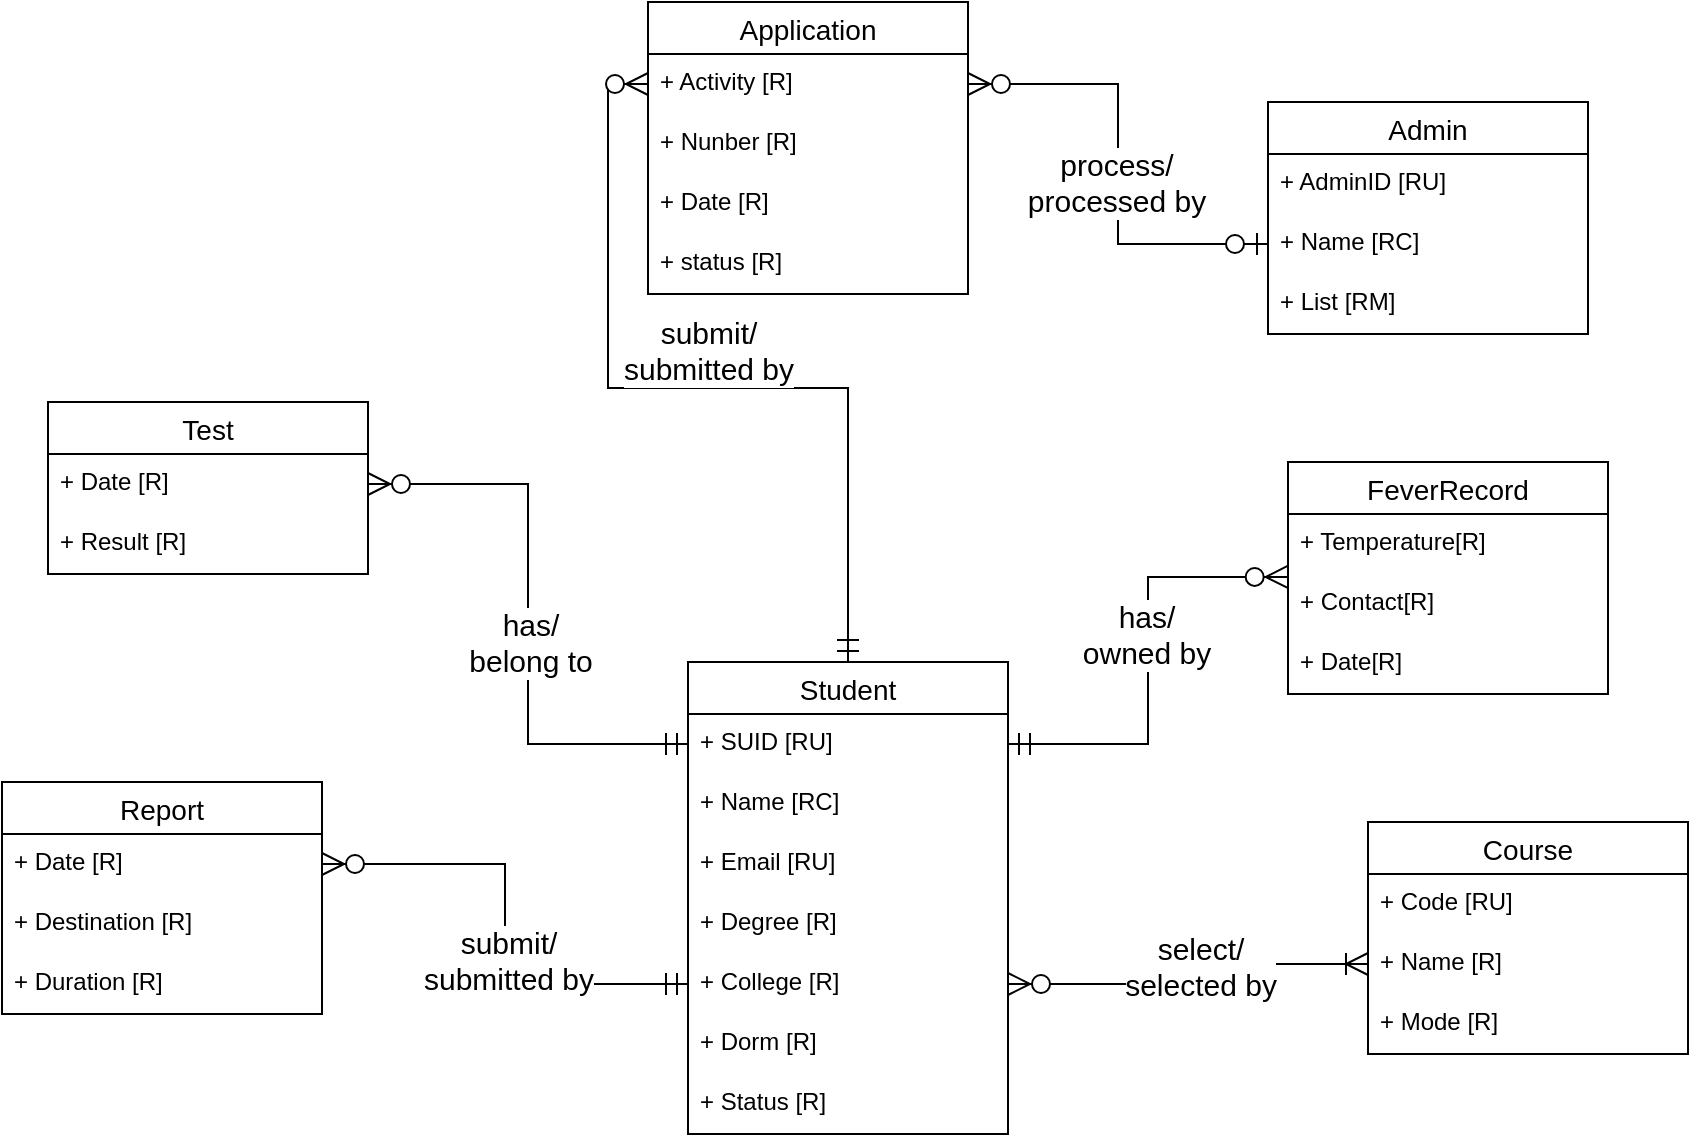 <mxfile version="13.7.9" type="device"><diagram id="gStTW1l_eHF6Iq8itJ5B" name="第 1 页"><mxGraphModel dx="1851" dy="592" grid="1" gridSize="10" guides="1" tooltips="1" connect="1" arrows="1" fold="1" page="1" pageScale="1" pageWidth="827" pageHeight="1169" math="0" shadow="0"><root><mxCell id="0"/><mxCell id="1" parent="0"/><mxCell id="YFn2QaUdwcibV4o_yFJC-84" style="edgeStyle=orthogonalEdgeStyle;rounded=0;orthogonalLoop=1;jettySize=auto;html=1;exitX=0;exitY=0.5;exitDx=0;exitDy=0;" parent="1" edge="1"><mxGeometry relative="1" as="geometry"><mxPoint x="-240" y="381" as="sourcePoint"/></mxGeometry></mxCell><mxCell id="CzNtVbEPlN9cD5KubXMp-41" style="edgeStyle=orthogonalEdgeStyle;rounded=0;orthogonalLoop=1;jettySize=auto;html=1;exitX=0.5;exitY=0;exitDx=0;exitDy=0;entryX=0;entryY=0.5;entryDx=0;entryDy=0;endArrow=ERzeroToMany;endFill=1;startArrow=ERmandOne;startFill=0;endSize=9;startSize=9;" parent="1" source="CzNtVbEPlN9cD5KubXMp-1" target="CzNtVbEPlN9cD5KubXMp-23" edge="1"><mxGeometry relative="1" as="geometry"/></mxCell><mxCell id="CzNtVbEPlN9cD5KubXMp-45" value="&lt;span style=&quot;font-size: 15px&quot;&gt;submit/&lt;/span&gt;&lt;br style=&quot;font-size: 15px&quot;&gt;&lt;span style=&quot;font-size: 15px&quot;&gt;submitted by&lt;/span&gt;" style="edgeLabel;html=1;align=center;verticalAlign=middle;resizable=0;points=[];" parent="CzNtVbEPlN9cD5KubXMp-41" vertex="1" connectable="0"><mxGeometry x="-0.444" y="35" relative="1" as="geometry"><mxPoint x="-35" y="-37" as="offset"/></mxGeometry></mxCell><mxCell id="CzNtVbEPlN9cD5KubXMp-1" value="Student" style="swimlane;fontStyle=0;childLayout=stackLayout;horizontal=1;startSize=26;horizontalStack=0;resizeParent=1;resizeParentMax=0;resizeLast=0;collapsible=1;marginBottom=0;align=center;fontSize=14;" parent="1" vertex="1"><mxGeometry x="-150" y="620" width="160" height="236" as="geometry"/></mxCell><mxCell id="CzNtVbEPlN9cD5KubXMp-2" value="+ SUID [RU]" style="text;strokeColor=none;fillColor=none;spacingLeft=4;spacingRight=4;overflow=hidden;rotatable=0;points=[[0,0.5],[1,0.5]];portConstraint=eastwest;fontSize=12;" parent="CzNtVbEPlN9cD5KubXMp-1" vertex="1"><mxGeometry y="26" width="160" height="30" as="geometry"/></mxCell><mxCell id="CzNtVbEPlN9cD5KubXMp-3" value="+ Name [RC]" style="text;strokeColor=none;fillColor=none;spacingLeft=4;spacingRight=4;overflow=hidden;rotatable=0;points=[[0,0.5],[1,0.5]];portConstraint=eastwest;fontSize=12;" parent="CzNtVbEPlN9cD5KubXMp-1" vertex="1"><mxGeometry y="56" width="160" height="30" as="geometry"/></mxCell><mxCell id="CzNtVbEPlN9cD5KubXMp-4" value="+ Email [RU]" style="text;strokeColor=none;fillColor=none;spacingLeft=4;spacingRight=4;overflow=hidden;rotatable=0;points=[[0,0.5],[1,0.5]];portConstraint=eastwest;fontSize=12;" parent="CzNtVbEPlN9cD5KubXMp-1" vertex="1"><mxGeometry y="86" width="160" height="30" as="geometry"/></mxCell><mxCell id="CzNtVbEPlN9cD5KubXMp-5" value="+ Degree [R]" style="text;strokeColor=none;fillColor=none;spacingLeft=4;spacingRight=4;overflow=hidden;rotatable=0;points=[[0,0.5],[1,0.5]];portConstraint=eastwest;fontSize=12;" parent="CzNtVbEPlN9cD5KubXMp-1" vertex="1"><mxGeometry y="116" width="160" height="30" as="geometry"/></mxCell><mxCell id="CzNtVbEPlN9cD5KubXMp-6" value="+ College [R]" style="text;strokeColor=none;fillColor=none;spacingLeft=4;spacingRight=4;overflow=hidden;rotatable=0;points=[[0,0.5],[1,0.5]];portConstraint=eastwest;fontSize=12;" parent="CzNtVbEPlN9cD5KubXMp-1" vertex="1"><mxGeometry y="146" width="160" height="30" as="geometry"/></mxCell><mxCell id="CzNtVbEPlN9cD5KubXMp-7" value="+ Dorm [R]" style="text;strokeColor=none;fillColor=none;spacingLeft=4;spacingRight=4;overflow=hidden;rotatable=0;points=[[0,0.5],[1,0.5]];portConstraint=eastwest;fontSize=12;" parent="CzNtVbEPlN9cD5KubXMp-1" vertex="1"><mxGeometry y="176" width="160" height="30" as="geometry"/></mxCell><mxCell id="CzNtVbEPlN9cD5KubXMp-8" value="+ Status [R]" style="text;strokeColor=none;fillColor=none;spacingLeft=4;spacingRight=4;overflow=hidden;rotatable=0;points=[[0,0.5],[1,0.5]];portConstraint=eastwest;fontSize=12;" parent="CzNtVbEPlN9cD5KubXMp-1" vertex="1"><mxGeometry y="206" width="160" height="30" as="geometry"/></mxCell><mxCell id="CzNtVbEPlN9cD5KubXMp-37" style="edgeStyle=orthogonalEdgeStyle;rounded=0;orthogonalLoop=1;jettySize=auto;html=1;exitX=0;exitY=0.5;exitDx=0;exitDy=0;entryX=1;entryY=0.5;entryDx=0;entryDy=0;endArrow=ERzeroToMany;endFill=1;startArrow=ERmandOne;startFill=0;endSize=9;startSize=9;" parent="1" source="CzNtVbEPlN9cD5KubXMp-2" target="CzNtVbEPlN9cD5KubXMp-12" edge="1"><mxGeometry relative="1" as="geometry"/></mxCell><mxCell id="CzNtVbEPlN9cD5KubXMp-43" value="&lt;span style=&quot;font-size: 15px&quot;&gt;has/&lt;br&gt;belong to&lt;br&gt;&lt;/span&gt;" style="edgeLabel;html=1;align=center;verticalAlign=middle;resizable=0;points=[];" parent="CzNtVbEPlN9cD5KubXMp-37" vertex="1" connectable="0"><mxGeometry x="-0.096" y="-1" relative="1" as="geometry"><mxPoint as="offset"/></mxGeometry></mxCell><mxCell id="CzNtVbEPlN9cD5KubXMp-38" style="edgeStyle=orthogonalEdgeStyle;rounded=0;orthogonalLoop=1;jettySize=auto;html=1;exitX=0;exitY=0.5;exitDx=0;exitDy=0;endArrow=ERzeroToMany;endFill=1;startArrow=ERmandOne;startFill=0;endSize=9;startSize=9;" parent="1" source="CzNtVbEPlN9cD5KubXMp-6" target="CzNtVbEPlN9cD5KubXMp-17" edge="1"><mxGeometry relative="1" as="geometry"/></mxCell><mxCell id="CzNtVbEPlN9cD5KubXMp-44" value="&lt;span style=&quot;font-size: 15px&quot;&gt;submit/&lt;/span&gt;&lt;br style=&quot;font-size: 15px&quot;&gt;&lt;span style=&quot;font-size: 15px&quot;&gt;submitted by&lt;/span&gt;" style="edgeLabel;html=1;align=center;verticalAlign=middle;resizable=0;points=[];" parent="CzNtVbEPlN9cD5KubXMp-38" vertex="1" connectable="0"><mxGeometry x="-0.15" y="-1" relative="1" as="geometry"><mxPoint as="offset"/></mxGeometry></mxCell><mxCell id="CzNtVbEPlN9cD5KubXMp-39" style="edgeStyle=orthogonalEdgeStyle;rounded=0;orthogonalLoop=1;jettySize=auto;html=1;exitX=1;exitY=0.5;exitDx=0;exitDy=0;entryX=0;entryY=0.5;entryDx=0;entryDy=0;endArrow=ERoneToMany;endFill=0;startArrow=ERzeroToMany;startFill=1;endSize=9;startSize=9;" parent="1" source="CzNtVbEPlN9cD5KubXMp-6" target="CzNtVbEPlN9cD5KubXMp-35" edge="1"><mxGeometry relative="1" as="geometry"/></mxCell><mxCell id="CzNtVbEPlN9cD5KubXMp-47" value="&lt;font style=&quot;font-size: 15px&quot;&gt;select/&lt;br&gt;selected by&lt;/font&gt;" style="edgeLabel;html=1;align=center;verticalAlign=middle;resizable=0;points=[];" parent="CzNtVbEPlN9cD5KubXMp-39" vertex="1" connectable="0"><mxGeometry x="0.113" y="-1" relative="1" as="geometry"><mxPoint as="offset"/></mxGeometry></mxCell><mxCell id="CzNtVbEPlN9cD5KubXMp-42" style="edgeStyle=orthogonalEdgeStyle;rounded=0;orthogonalLoop=1;jettySize=auto;html=1;exitX=1;exitY=0.5;exitDx=0;exitDy=0;entryX=-0.001;entryY=1.049;entryDx=0;entryDy=0;entryPerimeter=0;endArrow=ERzeroToMany;endFill=1;startArrow=ERmandOne;startFill=0;endSize=9;startSize=9;" parent="1" source="CzNtVbEPlN9cD5KubXMp-2" target="CzNtVbEPlN9cD5KubXMp-31" edge="1"><mxGeometry relative="1" as="geometry"/></mxCell><mxCell id="CzNtVbEPlN9cD5KubXMp-46" value="&lt;font style=&quot;font-size: 15px&quot;&gt;has/&lt;br&gt;owned by&lt;/font&gt;" style="edgeLabel;html=1;align=center;verticalAlign=middle;resizable=0;points=[];" parent="CzNtVbEPlN9cD5KubXMp-42" vertex="1" connectable="0"><mxGeometry x="0.114" y="1" relative="1" as="geometry"><mxPoint y="-1" as="offset"/></mxGeometry></mxCell><mxCell id="CzNtVbEPlN9cD5KubXMp-14" value="Report" style="swimlane;fontStyle=0;childLayout=stackLayout;horizontal=1;startSize=26;horizontalStack=0;resizeParent=1;resizeParentMax=0;resizeLast=0;collapsible=1;marginBottom=0;align=center;fontSize=14;" parent="1" vertex="1"><mxGeometry x="-493" y="680" width="160" height="116" as="geometry"/></mxCell><mxCell id="CzNtVbEPlN9cD5KubXMp-17" value="+ Date [R]" style="text;strokeColor=none;fillColor=none;spacingLeft=4;spacingRight=4;overflow=hidden;rotatable=0;points=[[0,0.5],[1,0.5]];portConstraint=eastwest;fontSize=12;" parent="CzNtVbEPlN9cD5KubXMp-14" vertex="1"><mxGeometry y="26" width="160" height="30" as="geometry"/></mxCell><mxCell id="CzNtVbEPlN9cD5KubXMp-18" value="+ Destination [R]" style="text;strokeColor=none;fillColor=none;spacingLeft=4;spacingRight=4;overflow=hidden;rotatable=0;points=[[0,0.5],[1,0.5]];portConstraint=eastwest;fontSize=12;" parent="CzNtVbEPlN9cD5KubXMp-14" vertex="1"><mxGeometry y="56" width="160" height="30" as="geometry"/></mxCell><mxCell id="CzNtVbEPlN9cD5KubXMp-19" value="+ Duration [R]" style="text;strokeColor=none;fillColor=none;spacingLeft=4;spacingRight=4;overflow=hidden;rotatable=0;points=[[0,0.5],[1,0.5]];portConstraint=eastwest;fontSize=12;" parent="CzNtVbEPlN9cD5KubXMp-14" vertex="1"><mxGeometry y="86" width="160" height="30" as="geometry"/></mxCell><mxCell id="CzNtVbEPlN9cD5KubXMp-9" value="Test" style="swimlane;fontStyle=0;childLayout=stackLayout;horizontal=1;startSize=26;horizontalStack=0;resizeParent=1;resizeParentMax=0;resizeLast=0;collapsible=1;marginBottom=0;align=center;fontSize=14;" parent="1" vertex="1"><mxGeometry x="-470" y="490" width="160" height="86" as="geometry"/></mxCell><mxCell id="CzNtVbEPlN9cD5KubXMp-12" value="+ Date [R]" style="text;strokeColor=none;fillColor=none;spacingLeft=4;spacingRight=4;overflow=hidden;rotatable=0;points=[[0,0.5],[1,0.5]];portConstraint=eastwest;fontSize=12;" parent="CzNtVbEPlN9cD5KubXMp-9" vertex="1"><mxGeometry y="26" width="160" height="30" as="geometry"/></mxCell><mxCell id="CzNtVbEPlN9cD5KubXMp-13" value="+ Result [R]" style="text;strokeColor=none;fillColor=none;spacingLeft=4;spacingRight=4;overflow=hidden;rotatable=0;points=[[0,0.5],[1,0.5]];portConstraint=eastwest;fontSize=12;" parent="CzNtVbEPlN9cD5KubXMp-9" vertex="1"><mxGeometry y="56" width="160" height="30" as="geometry"/></mxCell><mxCell id="CzNtVbEPlN9cD5KubXMp-33" value="Course" style="swimlane;fontStyle=0;childLayout=stackLayout;horizontal=1;startSize=26;horizontalStack=0;resizeParent=1;resizeParentMax=0;resizeLast=0;collapsible=1;marginBottom=0;align=center;fontSize=14;" parent="1" vertex="1"><mxGeometry x="190" y="700" width="160" height="116" as="geometry"/></mxCell><mxCell id="CzNtVbEPlN9cD5KubXMp-34" value="+ Code [RU]" style="text;strokeColor=none;fillColor=none;spacingLeft=4;spacingRight=4;overflow=hidden;rotatable=0;points=[[0,0.5],[1,0.5]];portConstraint=eastwest;fontSize=12;" parent="CzNtVbEPlN9cD5KubXMp-33" vertex="1"><mxGeometry y="26" width="160" height="30" as="geometry"/></mxCell><mxCell id="CzNtVbEPlN9cD5KubXMp-35" value="+ Name [R] " style="text;strokeColor=none;fillColor=none;spacingLeft=4;spacingRight=4;overflow=hidden;rotatable=0;points=[[0,0.5],[1,0.5]];portConstraint=eastwest;fontSize=12;" parent="CzNtVbEPlN9cD5KubXMp-33" vertex="1"><mxGeometry y="56" width="160" height="30" as="geometry"/></mxCell><mxCell id="CzNtVbEPlN9cD5KubXMp-36" value="+ Mode [R]" style="text;strokeColor=none;fillColor=none;spacingLeft=4;spacingRight=4;overflow=hidden;rotatable=0;points=[[0,0.5],[1,0.5]];portConstraint=eastwest;fontSize=12;" parent="CzNtVbEPlN9cD5KubXMp-33" vertex="1"><mxGeometry y="86" width="160" height="30" as="geometry"/></mxCell><mxCell id="CzNtVbEPlN9cD5KubXMp-53" style="edgeStyle=orthogonalEdgeStyle;rounded=0;orthogonalLoop=1;jettySize=auto;html=1;exitX=1;exitY=0.5;exitDx=0;exitDy=0;entryX=0;entryY=0.5;entryDx=0;entryDy=0;startArrow=ERzeroToMany;startFill=1;startSize=9;endArrow=ERzeroToOne;endFill=1;endSize=9;strokeWidth=1;" parent="1" source="CzNtVbEPlN9cD5KubXMp-23" target="CzNtVbEPlN9cD5KubXMp-50" edge="1"><mxGeometry relative="1" as="geometry"/></mxCell><mxCell id="CzNtVbEPlN9cD5KubXMp-54" value="&lt;font style=&quot;font-size: 15px&quot;&gt;process/&lt;br&gt;processed by&lt;/font&gt;" style="edgeLabel;html=1;align=center;verticalAlign=middle;resizable=0;points=[];" parent="CzNtVbEPlN9cD5KubXMp-53" vertex="1" connectable="0"><mxGeometry x="0.072" y="-1" relative="1" as="geometry"><mxPoint as="offset"/></mxGeometry></mxCell><mxCell id="CzNtVbEPlN9cD5KubXMp-27" value="FeverRecord" style="swimlane;fontStyle=0;childLayout=stackLayout;horizontal=1;startSize=26;horizontalStack=0;resizeParent=1;resizeParentMax=0;resizeLast=0;collapsible=1;marginBottom=0;align=center;fontSize=14;" parent="1" vertex="1"><mxGeometry x="150" y="520" width="160" height="116" as="geometry"/></mxCell><mxCell id="CzNtVbEPlN9cD5KubXMp-31" value="+ Temperature[R]&#10;" style="text;strokeColor=none;fillColor=none;spacingLeft=4;spacingRight=4;overflow=hidden;rotatable=0;points=[[0,0.5],[1,0.5]];portConstraint=eastwest;fontSize=12;" parent="CzNtVbEPlN9cD5KubXMp-27" vertex="1"><mxGeometry y="26" width="160" height="30" as="geometry"/></mxCell><mxCell id="CzNtVbEPlN9cD5KubXMp-32" value="+ Contact[R]&#10;" style="text;strokeColor=none;fillColor=none;spacingLeft=4;spacingRight=4;overflow=hidden;rotatable=0;points=[[0,0.5],[1,0.5]];portConstraint=eastwest;fontSize=12;" parent="CzNtVbEPlN9cD5KubXMp-27" vertex="1"><mxGeometry y="56" width="160" height="30" as="geometry"/></mxCell><mxCell id="CzNtVbEPlN9cD5KubXMp-30" value="+ Date[R]&#10;" style="text;strokeColor=none;fillColor=none;spacingLeft=4;spacingRight=4;overflow=hidden;rotatable=0;points=[[0,0.5],[1,0.5]];portConstraint=eastwest;fontSize=12;" parent="CzNtVbEPlN9cD5KubXMp-27" vertex="1"><mxGeometry y="86" width="160" height="30" as="geometry"/></mxCell><mxCell id="CzNtVbEPlN9cD5KubXMp-48" value="Admin" style="swimlane;fontStyle=0;childLayout=stackLayout;horizontal=1;startSize=26;horizontalStack=0;resizeParent=1;resizeParentMax=0;resizeLast=0;collapsible=1;marginBottom=0;align=center;fontSize=14;" parent="1" vertex="1"><mxGeometry x="140" y="340" width="160" height="116" as="geometry"/></mxCell><mxCell id="CzNtVbEPlN9cD5KubXMp-49" value="+ AdminID [RU]" style="text;strokeColor=none;fillColor=none;spacingLeft=4;spacingRight=4;overflow=hidden;rotatable=0;points=[[0,0.5],[1,0.5]];portConstraint=eastwest;fontSize=12;" parent="CzNtVbEPlN9cD5KubXMp-48" vertex="1"><mxGeometry y="26" width="160" height="30" as="geometry"/></mxCell><mxCell id="CzNtVbEPlN9cD5KubXMp-50" value="+ Name [RC]" style="text;strokeColor=none;fillColor=none;spacingLeft=4;spacingRight=4;overflow=hidden;rotatable=0;points=[[0,0.5],[1,0.5]];portConstraint=eastwest;fontSize=12;" parent="CzNtVbEPlN9cD5KubXMp-48" vertex="1"><mxGeometry y="56" width="160" height="30" as="geometry"/></mxCell><mxCell id="CzNtVbEPlN9cD5KubXMp-51" value="+ List [RM]" style="text;strokeColor=none;fillColor=none;spacingLeft=4;spacingRight=4;overflow=hidden;rotatable=0;points=[[0,0.5],[1,0.5]];portConstraint=eastwest;fontSize=12;" parent="CzNtVbEPlN9cD5KubXMp-48" vertex="1"><mxGeometry y="86" width="160" height="30" as="geometry"/></mxCell><mxCell id="CzNtVbEPlN9cD5KubXMp-20" value="Application" style="swimlane;fontStyle=0;childLayout=stackLayout;horizontal=1;startSize=26;horizontalStack=0;resizeParent=1;resizeParentMax=0;resizeLast=0;collapsible=1;marginBottom=0;align=center;fontSize=14;" parent="1" vertex="1"><mxGeometry x="-170" y="290" width="160" height="146" as="geometry"/></mxCell><mxCell id="CzNtVbEPlN9cD5KubXMp-23" value="+ Activity [R]" style="text;strokeColor=none;fillColor=none;spacingLeft=4;spacingRight=4;overflow=hidden;rotatable=0;points=[[0,0.5],[1,0.5]];portConstraint=eastwest;fontSize=12;" parent="CzNtVbEPlN9cD5KubXMp-20" vertex="1"><mxGeometry y="26" width="160" height="30" as="geometry"/></mxCell><mxCell id="CzNtVbEPlN9cD5KubXMp-24" value="+ Nunber [R]" style="text;strokeColor=none;fillColor=none;spacingLeft=4;spacingRight=4;overflow=hidden;rotatable=0;points=[[0,0.5],[1,0.5]];portConstraint=eastwest;fontSize=12;" parent="CzNtVbEPlN9cD5KubXMp-20" vertex="1"><mxGeometry y="56" width="160" height="30" as="geometry"/></mxCell><mxCell id="CzNtVbEPlN9cD5KubXMp-26" value="+ Date [R]" style="text;strokeColor=none;fillColor=none;spacingLeft=4;spacingRight=4;overflow=hidden;rotatable=0;points=[[0,0.5],[1,0.5]];portConstraint=eastwest;fontSize=12;" parent="CzNtVbEPlN9cD5KubXMp-20" vertex="1"><mxGeometry y="86" width="160" height="30" as="geometry"/></mxCell><mxCell id="9K4qB08mWJ9GcRbkld7T-1" value="+ status [R]" style="text;strokeColor=none;fillColor=none;spacingLeft=4;spacingRight=4;overflow=hidden;rotatable=0;points=[[0,0.5],[1,0.5]];portConstraint=eastwest;fontSize=12;" vertex="1" parent="CzNtVbEPlN9cD5KubXMp-20"><mxGeometry y="116" width="160" height="30" as="geometry"/></mxCell></root></mxGraphModel></diagram></mxfile>